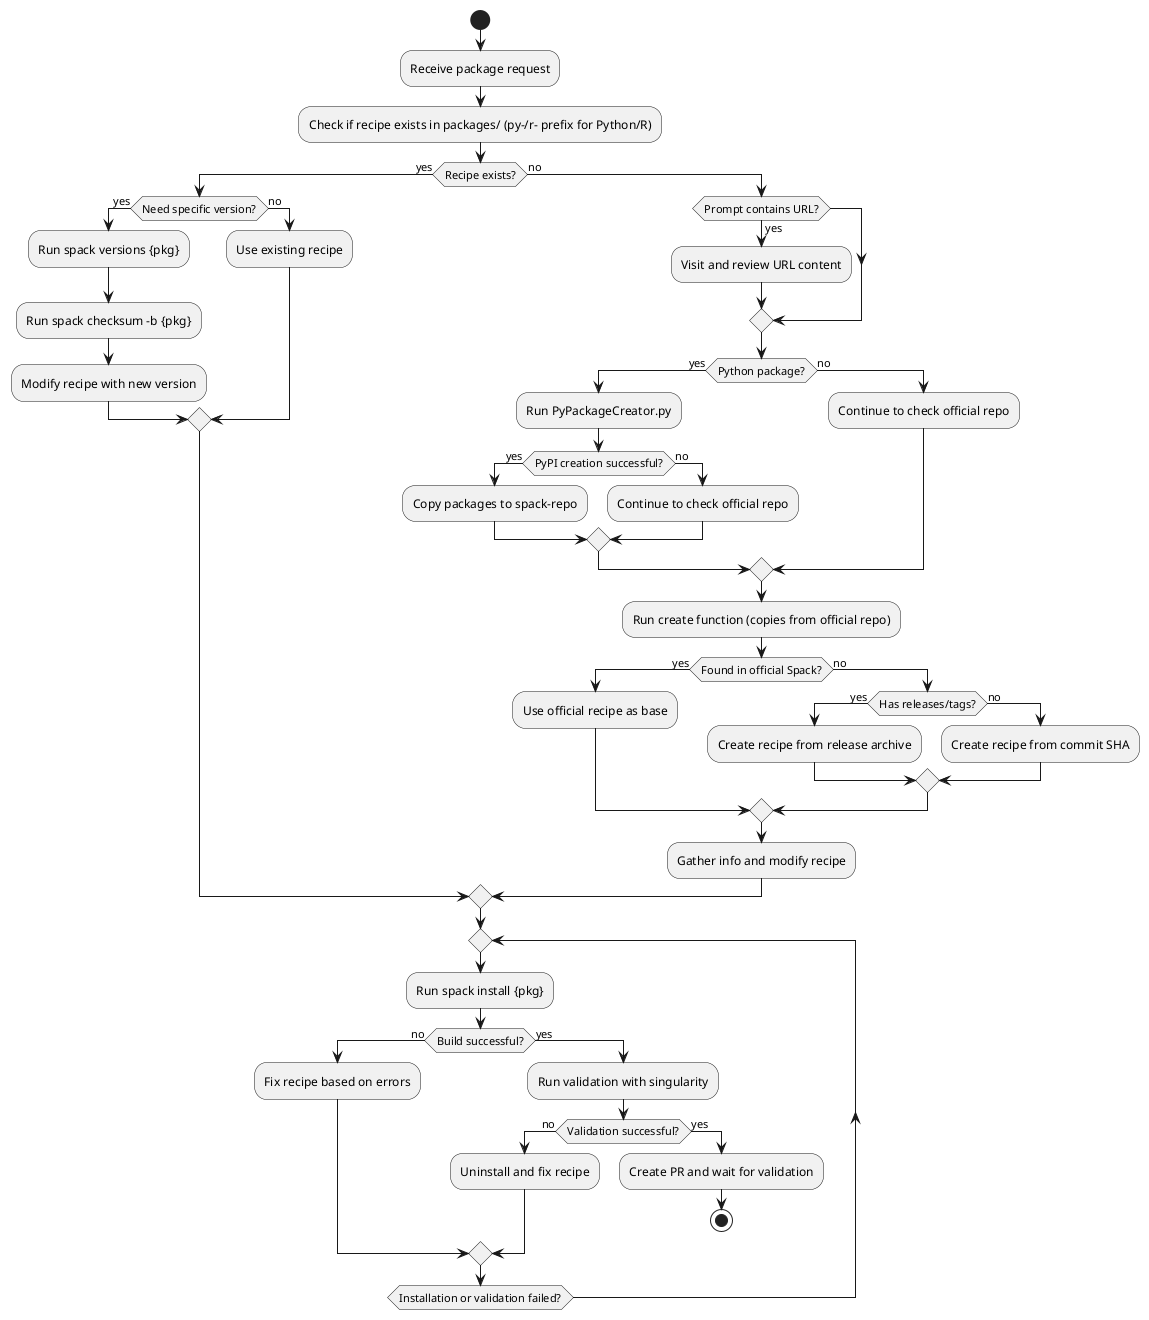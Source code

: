 @startuml Spack Package Creation Process

start

:Receive package request;

:Check if recipe exists in packages/ (py-/r- prefix for Python/R);

if (Recipe exists?) then (yes)
  if (Need specific version?) then (yes)
    :Run spack versions {pkg};
    :Run spack checksum -b {pkg};
    :Modify recipe with new version;
  else (no)
    :Use existing recipe;
  endif
else (no)
  if (Prompt contains URL?) then (yes)
    :Visit and review URL content;
  endif
  
  if (Python package?) then (yes)
    :Run PyPackageCreator.py;
    
    if (PyPI creation successful?) then (yes)
      :Copy packages to spack-repo;
    else (no)
      :Continue to check official repo;
    endif
  else (no)
    :Continue to check official repo;
  endif
  
  :Run create function (copies from official repo);
  
  if (Found in official Spack?) then (yes)
    :Use official recipe as base;
  else (no)
    if (Has releases/tags?) then (yes)
      :Create recipe from release archive;
    else (no)
      :Create recipe from commit SHA;
    endif
  endif
  
  :Gather info and modify recipe;
endif

repeat
  :Run spack install {pkg};
  
  if (Build successful?) then (no)
    :Fix recipe based on errors;
  else (yes)
    :Run validation with singularity;
    
    if (Validation successful?) then (no)
      :Uninstall and fix recipe;
    else (yes)
      :Create PR and wait for validation;
      stop
    endif
  endif
repeat while (Installation or validation failed?)

@enduml 